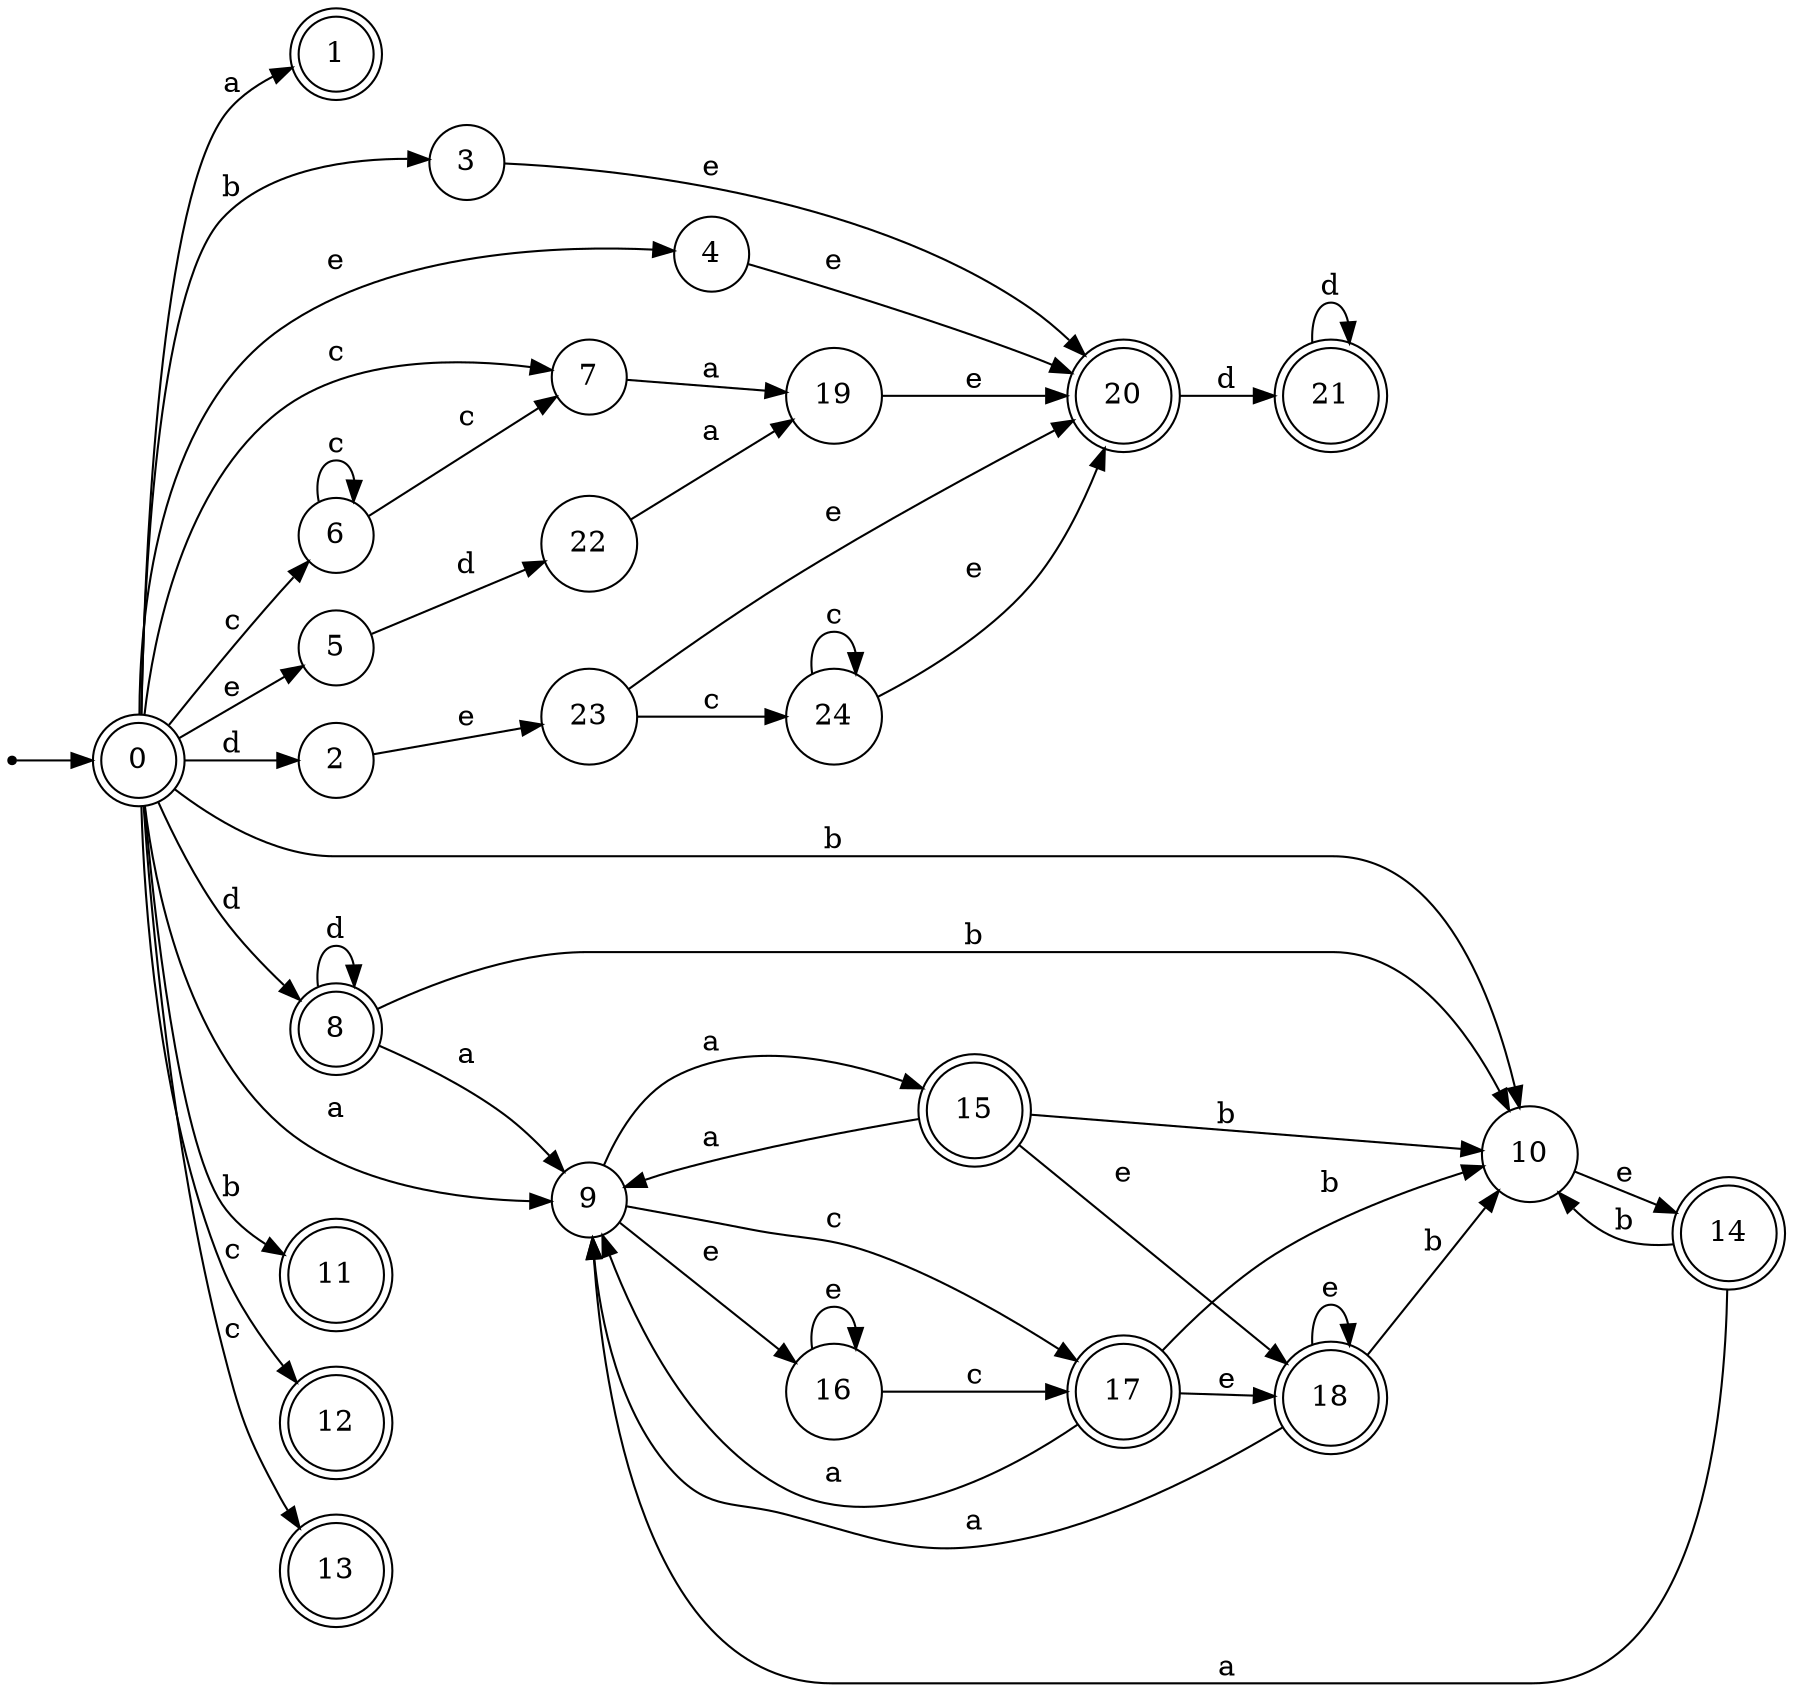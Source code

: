 digraph finite_state_machine {
rankdir=LR;
size="20,20";
node [shape = point]; "dummy0"
node [shape = doublecircle]; "0";"dummy0" -> "0";
node [shape = doublecircle]; "1";node [shape = circle]; "2";
node [shape = circle]; "3";
node [shape = circle]; "4";
node [shape = circle]; "5";
node [shape = circle]; "6";
node [shape = circle]; "7";
node [shape = doublecircle]; "8";node [shape = circle]; "9";
node [shape = circle]; "10";
node [shape = doublecircle]; "11";node [shape = doublecircle]; "12";node [shape = doublecircle]; "13";node [shape = doublecircle]; "14";node [shape = doublecircle]; "15";node [shape = circle]; "16";
node [shape = doublecircle]; "17";node [shape = doublecircle]; "18";node [shape = circle]; "19";
node [shape = doublecircle]; "20";node [shape = doublecircle]; "21";node [shape = circle]; "22";
node [shape = circle]; "23";
node [shape = circle]; "24";
"0" -> "1" [label = "a"];
 "0" -> "9" [label = "a"];
 "0" -> "8" [label = "d"];
 "0" -> "2" [label = "d"];
 "0" -> "11" [label = "b"];
 "0" -> "10" [label = "b"];
 "0" -> "3" [label = "b"];
 "0" -> "4" [label = "e"];
 "0" -> "5" [label = "e"];
 "0" -> "12" [label = "c"];
 "0" -> "13" [label = "c"];
 "0" -> "6" [label = "c"];
 "0" -> "7" [label = "c"];
 "10" -> "14" [label = "e"];
 "14" -> "10" [label = "b"];
 "14" -> "9" [label = "a"];
 "9" -> "15" [label = "a"];
 "9" -> "16" [label = "e"];
 "9" -> "17" [label = "c"];
 "17" -> "9" [label = "a"];
 "17" -> "18" [label = "e"];
 "17" -> "10" [label = "b"];
 "18" -> "18" [label = "e"];
 "18" -> "9" [label = "a"];
 "18" -> "10" [label = "b"];
 "16" -> "16" [label = "e"];
 "16" -> "17" [label = "c"];
 "15" -> "9" [label = "a"];
 "15" -> "18" [label = "e"];
 "15" -> "10" [label = "b"];
 "8" -> "8" [label = "d"];
 "8" -> "9" [label = "a"];
 "8" -> "10" [label = "b"];
 "7" -> "19" [label = "a"];
 "19" -> "20" [label = "e"];
 "20" -> "21" [label = "d"];
 "21" -> "21" [label = "d"];
 "6" -> "6" [label = "c"];
 "6" -> "7" [label = "c"];
 "5" -> "22" [label = "d"];
 "22" -> "19" [label = "a"];
 "4" -> "20" [label = "e"];
 "3" -> "20" [label = "e"];
 "2" -> "23" [label = "e"];
 "23" -> "24" [label = "c"];
 "23" -> "20" [label = "e"];
 "24" -> "24" [label = "c"];
 "24" -> "20" [label = "e"];
 }
